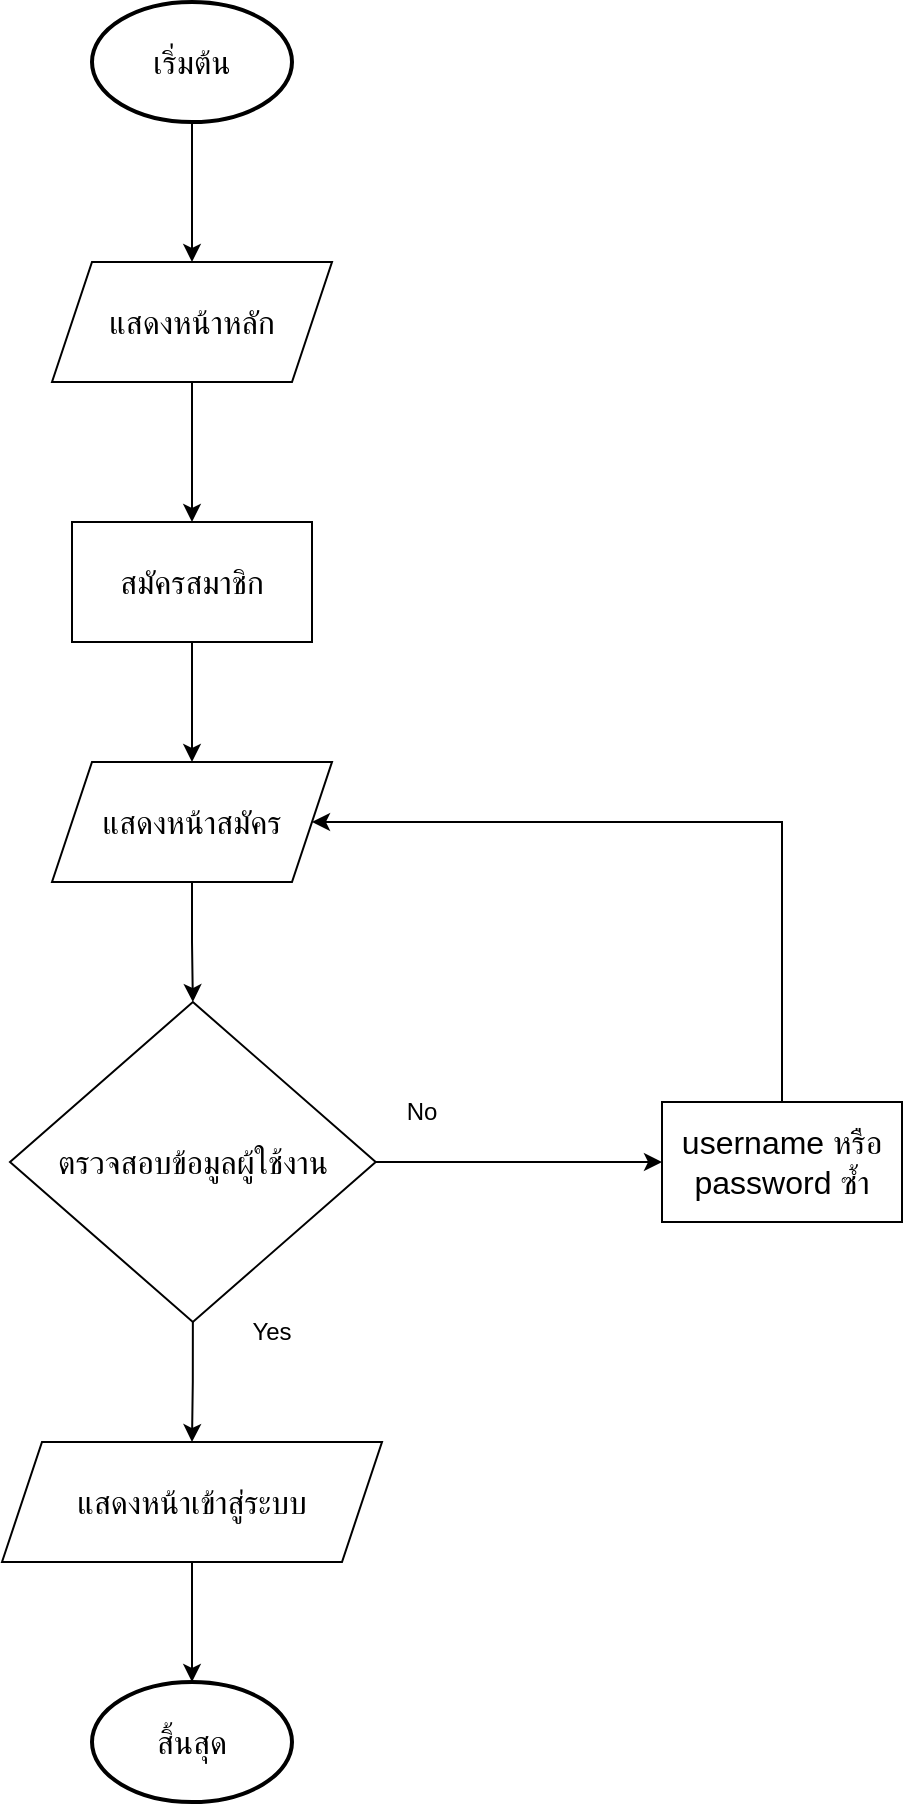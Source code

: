 <mxfile version="24.8.2" pages="7">
  <diagram name="Register" id="xf3yWFGnXnhXSD8Ht4JB">
    <mxGraphModel dx="1042" dy="565" grid="1" gridSize="10" guides="1" tooltips="1" connect="1" arrows="1" fold="1" page="1" pageScale="1" pageWidth="850" pageHeight="1100" math="0" shadow="0">
      <root>
        <mxCell id="0" />
        <mxCell id="1" parent="0" />
        <mxCell id="zRlt1M0rTp7SCm-eXGvN-3" style="edgeStyle=orthogonalEdgeStyle;rounded=0;orthogonalLoop=1;jettySize=auto;html=1;exitX=0.5;exitY=1;exitDx=0;exitDy=0;exitPerimeter=0;" parent="1" source="zRlt1M0rTp7SCm-eXGvN-1" target="zRlt1M0rTp7SCm-eXGvN-2" edge="1">
          <mxGeometry relative="1" as="geometry" />
        </mxCell>
        <mxCell id="zRlt1M0rTp7SCm-eXGvN-1" value="&lt;font style=&quot;font-size: 16px;&quot;&gt;เริ่มต้น&lt;/font&gt;" style="strokeWidth=2;html=1;shape=mxgraph.flowchart.start_1;whiteSpace=wrap;" parent="1" vertex="1">
          <mxGeometry x="375" y="30" width="100" height="60" as="geometry" />
        </mxCell>
        <mxCell id="zRlt1M0rTp7SCm-eXGvN-7" style="edgeStyle=orthogonalEdgeStyle;rounded=0;orthogonalLoop=1;jettySize=auto;html=1;exitX=0.5;exitY=1;exitDx=0;exitDy=0;entryX=0.5;entryY=0;entryDx=0;entryDy=0;" parent="1" source="zRlt1M0rTp7SCm-eXGvN-2" target="zRlt1M0rTp7SCm-eXGvN-6" edge="1">
          <mxGeometry relative="1" as="geometry" />
        </mxCell>
        <mxCell id="zRlt1M0rTp7SCm-eXGvN-2" value="&lt;font style=&quot;font-size: 16px;&quot;&gt;แสดงหน้าหลัก&lt;/font&gt;" style="shape=parallelogram;perimeter=parallelogramPerimeter;whiteSpace=wrap;html=1;fixedSize=1;" parent="1" vertex="1">
          <mxGeometry x="355" y="160" width="140" height="60" as="geometry" />
        </mxCell>
        <mxCell id="zRlt1M0rTp7SCm-eXGvN-11" style="edgeStyle=orthogonalEdgeStyle;rounded=0;orthogonalLoop=1;jettySize=auto;html=1;exitX=0.5;exitY=1;exitDx=0;exitDy=0;entryX=0.5;entryY=0;entryDx=0;entryDy=0;" parent="1" source="zRlt1M0rTp7SCm-eXGvN-6" target="zRlt1M0rTp7SCm-eXGvN-10" edge="1">
          <mxGeometry relative="1" as="geometry" />
        </mxCell>
        <mxCell id="zRlt1M0rTp7SCm-eXGvN-6" value="&lt;font style=&quot;font-size: 16px;&quot;&gt;สมัครสมาชิก&lt;/font&gt;" style="rounded=0;whiteSpace=wrap;html=1;" parent="1" vertex="1">
          <mxGeometry x="365" y="290" width="120" height="60" as="geometry" />
        </mxCell>
        <mxCell id="zRlt1M0rTp7SCm-eXGvN-15" style="edgeStyle=orthogonalEdgeStyle;rounded=0;orthogonalLoop=1;jettySize=auto;html=1;exitX=1;exitY=0.5;exitDx=0;exitDy=0;entryX=0;entryY=0.5;entryDx=0;entryDy=0;" parent="1" source="zRlt1M0rTp7SCm-eXGvN-8" target="zRlt1M0rTp7SCm-eXGvN-14" edge="1">
          <mxGeometry relative="1" as="geometry" />
        </mxCell>
        <mxCell id="zRlt1M0rTp7SCm-eXGvN-19" style="edgeStyle=orthogonalEdgeStyle;rounded=0;orthogonalLoop=1;jettySize=auto;html=1;exitX=0.5;exitY=1;exitDx=0;exitDy=0;entryX=0.5;entryY=0;entryDx=0;entryDy=0;" parent="1" source="zRlt1M0rTp7SCm-eXGvN-8" target="zRlt1M0rTp7SCm-eXGvN-18" edge="1">
          <mxGeometry relative="1" as="geometry" />
        </mxCell>
        <mxCell id="zRlt1M0rTp7SCm-eXGvN-8" value="&lt;font style=&quot;font-size: 16px;&quot;&gt;ตรวจสอบข้อมูลผู้ใช้งาน&lt;/font&gt;" style="rhombus;whiteSpace=wrap;html=1;" parent="1" vertex="1">
          <mxGeometry x="334" y="530" width="182.86" height="160" as="geometry" />
        </mxCell>
        <mxCell id="zRlt1M0rTp7SCm-eXGvN-12" style="edgeStyle=orthogonalEdgeStyle;rounded=0;orthogonalLoop=1;jettySize=auto;html=1;exitX=0.5;exitY=1;exitDx=0;exitDy=0;entryX=0.5;entryY=0;entryDx=0;entryDy=0;" parent="1" source="zRlt1M0rTp7SCm-eXGvN-10" target="zRlt1M0rTp7SCm-eXGvN-8" edge="1">
          <mxGeometry relative="1" as="geometry" />
        </mxCell>
        <mxCell id="zRlt1M0rTp7SCm-eXGvN-10" value="&lt;font style=&quot;font-size: 16px;&quot;&gt;แสดงหน้าสมัคร&lt;/font&gt;" style="shape=parallelogram;perimeter=parallelogramPerimeter;whiteSpace=wrap;html=1;fixedSize=1;" parent="1" vertex="1">
          <mxGeometry x="355" y="410" width="140" height="60" as="geometry" />
        </mxCell>
        <mxCell id="zRlt1M0rTp7SCm-eXGvN-16" style="edgeStyle=orthogonalEdgeStyle;rounded=0;orthogonalLoop=1;jettySize=auto;html=1;exitX=0.5;exitY=0;exitDx=0;exitDy=0;entryX=1;entryY=0.5;entryDx=0;entryDy=0;" parent="1" source="zRlt1M0rTp7SCm-eXGvN-14" target="zRlt1M0rTp7SCm-eXGvN-10" edge="1">
          <mxGeometry relative="1" as="geometry">
            <Array as="points">
              <mxPoint x="720" y="440" />
            </Array>
          </mxGeometry>
        </mxCell>
        <mxCell id="zRlt1M0rTp7SCm-eXGvN-14" value="&lt;font style=&quot;font-size: 16px;&quot;&gt;username หรือ password ซ้ำ&lt;/font&gt;" style="rounded=0;whiteSpace=wrap;html=1;" parent="1" vertex="1">
          <mxGeometry x="660" y="580" width="120" height="60" as="geometry" />
        </mxCell>
        <mxCell id="zRlt1M0rTp7SCm-eXGvN-23" style="edgeStyle=orthogonalEdgeStyle;rounded=0;orthogonalLoop=1;jettySize=auto;html=1;exitX=0.5;exitY=1;exitDx=0;exitDy=0;" parent="1" source="zRlt1M0rTp7SCm-eXGvN-18" target="zRlt1M0rTp7SCm-eXGvN-22" edge="1">
          <mxGeometry relative="1" as="geometry" />
        </mxCell>
        <mxCell id="zRlt1M0rTp7SCm-eXGvN-18" value="&lt;font style=&quot;font-size: 16px;&quot;&gt;แสดงหน้าเข้าสู่ระบบ&lt;/font&gt;" style="shape=parallelogram;perimeter=parallelogramPerimeter;whiteSpace=wrap;html=1;fixedSize=1;" parent="1" vertex="1">
          <mxGeometry x="330" y="750" width="190" height="60" as="geometry" />
        </mxCell>
        <mxCell id="zRlt1M0rTp7SCm-eXGvN-20" value="Yes" style="text;html=1;align=center;verticalAlign=middle;whiteSpace=wrap;rounded=0;" parent="1" vertex="1">
          <mxGeometry x="435" y="680" width="60" height="30" as="geometry" />
        </mxCell>
        <mxCell id="zRlt1M0rTp7SCm-eXGvN-21" value="No" style="text;html=1;align=center;verticalAlign=middle;whiteSpace=wrap;rounded=0;" parent="1" vertex="1">
          <mxGeometry x="510" y="570" width="60" height="30" as="geometry" />
        </mxCell>
        <mxCell id="zRlt1M0rTp7SCm-eXGvN-22" value="&lt;span style=&quot;font-size: 16px;&quot;&gt;สิ้นสุด&lt;/span&gt;" style="strokeWidth=2;html=1;shape=mxgraph.flowchart.start_1;whiteSpace=wrap;" parent="1" vertex="1">
          <mxGeometry x="375" y="870" width="100" height="60" as="geometry" />
        </mxCell>
      </root>
    </mxGraphModel>
  </diagram>
  <diagram id="J9vHpNEF5_CLtQienoFS" name="Login">
    <mxGraphModel dx="1042" dy="565" grid="1" gridSize="10" guides="1" tooltips="1" connect="1" arrows="1" fold="1" page="1" pageScale="1" pageWidth="850" pageHeight="1100" math="0" shadow="0">
      <root>
        <mxCell id="0" />
        <mxCell id="1" parent="0" />
        <mxCell id="NspQhRf5tQUUpZe4RhZA-1" style="edgeStyle=orthogonalEdgeStyle;rounded=0;orthogonalLoop=1;jettySize=auto;html=1;exitX=0.5;exitY=1;exitDx=0;exitDy=0;exitPerimeter=0;" parent="1" source="NspQhRf5tQUUpZe4RhZA-2" target="NspQhRf5tQUUpZe4RhZA-4" edge="1">
          <mxGeometry relative="1" as="geometry" />
        </mxCell>
        <mxCell id="NspQhRf5tQUUpZe4RhZA-2" value="&lt;font style=&quot;font-size: 16px;&quot;&gt;เริ่มต้น&lt;/font&gt;" style="strokeWidth=2;html=1;shape=mxgraph.flowchart.start_1;whiteSpace=wrap;" parent="1" vertex="1">
          <mxGeometry x="375" y="30" width="100" height="60" as="geometry" />
        </mxCell>
        <mxCell id="NspQhRf5tQUUpZe4RhZA-3" style="edgeStyle=orthogonalEdgeStyle;rounded=0;orthogonalLoop=1;jettySize=auto;html=1;exitX=0.5;exitY=1;exitDx=0;exitDy=0;entryX=0.5;entryY=0;entryDx=0;entryDy=0;" parent="1" source="NspQhRf5tQUUpZe4RhZA-4" target="NspQhRf5tQUUpZe4RhZA-6" edge="1">
          <mxGeometry relative="1" as="geometry" />
        </mxCell>
        <mxCell id="NspQhRf5tQUUpZe4RhZA-4" value="&lt;font style=&quot;font-size: 16px;&quot;&gt;แสดงหน้าหลัก&lt;/font&gt;" style="shape=parallelogram;perimeter=parallelogramPerimeter;whiteSpace=wrap;html=1;fixedSize=1;" parent="1" vertex="1">
          <mxGeometry x="355" y="160" width="140" height="60" as="geometry" />
        </mxCell>
        <mxCell id="NspQhRf5tQUUpZe4RhZA-5" style="edgeStyle=orthogonalEdgeStyle;rounded=0;orthogonalLoop=1;jettySize=auto;html=1;exitX=0.5;exitY=1;exitDx=0;exitDy=0;entryX=0.5;entryY=0;entryDx=0;entryDy=0;" parent="1" source="NspQhRf5tQUUpZe4RhZA-6" target="NspQhRf5tQUUpZe4RhZA-11" edge="1">
          <mxGeometry relative="1" as="geometry" />
        </mxCell>
        <mxCell id="NspQhRf5tQUUpZe4RhZA-6" value="&lt;span style=&quot;font-size: 16px;&quot;&gt;เข้าสู่ระบบ&lt;/span&gt;" style="rounded=0;whiteSpace=wrap;html=1;" parent="1" vertex="1">
          <mxGeometry x="365" y="290" width="120" height="60" as="geometry" />
        </mxCell>
        <mxCell id="NspQhRf5tQUUpZe4RhZA-7" style="edgeStyle=orthogonalEdgeStyle;rounded=0;orthogonalLoop=1;jettySize=auto;html=1;exitX=1;exitY=0.5;exitDx=0;exitDy=0;entryX=0;entryY=0.5;entryDx=0;entryDy=0;" parent="1" source="NspQhRf5tQUUpZe4RhZA-9" target="NspQhRf5tQUUpZe4RhZA-13" edge="1">
          <mxGeometry relative="1" as="geometry" />
        </mxCell>
        <mxCell id="NspQhRf5tQUUpZe4RhZA-8" style="edgeStyle=orthogonalEdgeStyle;rounded=0;orthogonalLoop=1;jettySize=auto;html=1;exitX=0.5;exitY=1;exitDx=0;exitDy=0;entryX=0.5;entryY=0;entryDx=0;entryDy=0;" parent="1" source="NspQhRf5tQUUpZe4RhZA-9" target="NspQhRf5tQUUpZe4RhZA-15" edge="1">
          <mxGeometry relative="1" as="geometry" />
        </mxCell>
        <mxCell id="NspQhRf5tQUUpZe4RhZA-9" value="&lt;font style=&quot;font-size: 16px;&quot;&gt;ตรวจสอบข้อมูลผู้ใช้งาน&lt;/font&gt;" style="rhombus;whiteSpace=wrap;html=1;" parent="1" vertex="1">
          <mxGeometry x="334" y="530" width="182.86" height="160" as="geometry" />
        </mxCell>
        <mxCell id="NspQhRf5tQUUpZe4RhZA-10" style="edgeStyle=orthogonalEdgeStyle;rounded=0;orthogonalLoop=1;jettySize=auto;html=1;exitX=0.5;exitY=1;exitDx=0;exitDy=0;entryX=0.5;entryY=0;entryDx=0;entryDy=0;" parent="1" source="NspQhRf5tQUUpZe4RhZA-11" target="NspQhRf5tQUUpZe4RhZA-9" edge="1">
          <mxGeometry relative="1" as="geometry" />
        </mxCell>
        <mxCell id="NspQhRf5tQUUpZe4RhZA-11" value="&lt;font style=&quot;font-size: 16px;&quot;&gt;แสดงหน้าเข้าสู่ระบบ&lt;/font&gt;" style="shape=parallelogram;perimeter=parallelogramPerimeter;whiteSpace=wrap;html=1;fixedSize=1;" parent="1" vertex="1">
          <mxGeometry x="340" y="410" width="170" height="60" as="geometry" />
        </mxCell>
        <mxCell id="NspQhRf5tQUUpZe4RhZA-12" style="edgeStyle=orthogonalEdgeStyle;rounded=0;orthogonalLoop=1;jettySize=auto;html=1;exitX=0.5;exitY=0;exitDx=0;exitDy=0;entryX=1;entryY=0.5;entryDx=0;entryDy=0;" parent="1" source="NspQhRf5tQUUpZe4RhZA-13" target="NspQhRf5tQUUpZe4RhZA-11" edge="1">
          <mxGeometry relative="1" as="geometry">
            <Array as="points">
              <mxPoint x="720" y="440" />
            </Array>
          </mxGeometry>
        </mxCell>
        <mxCell id="NspQhRf5tQUUpZe4RhZA-13" value="&lt;font style=&quot;font-size: 16px;&quot;&gt;username หรือ password ผิด&lt;/font&gt;" style="rounded=0;whiteSpace=wrap;html=1;" parent="1" vertex="1">
          <mxGeometry x="660" y="580" width="120" height="60" as="geometry" />
        </mxCell>
        <mxCell id="NspQhRf5tQUUpZe4RhZA-14" style="edgeStyle=orthogonalEdgeStyle;rounded=0;orthogonalLoop=1;jettySize=auto;html=1;exitX=0.5;exitY=1;exitDx=0;exitDy=0;" parent="1" source="NspQhRf5tQUUpZe4RhZA-15" target="NspQhRf5tQUUpZe4RhZA-18" edge="1">
          <mxGeometry relative="1" as="geometry" />
        </mxCell>
        <mxCell id="NspQhRf5tQUUpZe4RhZA-15" value="&lt;font style=&quot;font-size: 16px;&quot;&gt;แสดงหน้าหลัก&lt;/font&gt;" style="shape=parallelogram;perimeter=parallelogramPerimeter;whiteSpace=wrap;html=1;fixedSize=1;" parent="1" vertex="1">
          <mxGeometry x="330" y="750" width="190" height="60" as="geometry" />
        </mxCell>
        <mxCell id="NspQhRf5tQUUpZe4RhZA-16" value="Yes" style="text;html=1;align=center;verticalAlign=middle;whiteSpace=wrap;rounded=0;" parent="1" vertex="1">
          <mxGeometry x="435" y="680" width="60" height="30" as="geometry" />
        </mxCell>
        <mxCell id="NspQhRf5tQUUpZe4RhZA-17" value="No" style="text;html=1;align=center;verticalAlign=middle;whiteSpace=wrap;rounded=0;" parent="1" vertex="1">
          <mxGeometry x="510" y="570" width="60" height="30" as="geometry" />
        </mxCell>
        <mxCell id="NspQhRf5tQUUpZe4RhZA-18" value="&lt;span style=&quot;font-size: 16px;&quot;&gt;สิ้นสุด&lt;/span&gt;" style="strokeWidth=2;html=1;shape=mxgraph.flowchart.start_1;whiteSpace=wrap;" parent="1" vertex="1">
          <mxGeometry x="375" y="870" width="100" height="60" as="geometry" />
        </mxCell>
      </root>
    </mxGraphModel>
  </diagram>
  <diagram id="b68PQ7ydrOc3FIGbuY2p" name="Logout">
    <mxGraphModel dx="1489" dy="807" grid="1" gridSize="10" guides="1" tooltips="1" connect="1" arrows="1" fold="1" page="1" pageScale="1" pageWidth="850" pageHeight="1100" math="0" shadow="0">
      <root>
        <mxCell id="0" />
        <mxCell id="1" parent="0" />
        <mxCell id="wywnP6mmp72ORpKhYNkV-1" style="edgeStyle=orthogonalEdgeStyle;rounded=0;orthogonalLoop=1;jettySize=auto;html=1;exitX=0.5;exitY=1;exitDx=0;exitDy=0;exitPerimeter=0;" edge="1" parent="1" source="wywnP6mmp72ORpKhYNkV-2" target="wywnP6mmp72ORpKhYNkV-4">
          <mxGeometry relative="1" as="geometry" />
        </mxCell>
        <mxCell id="wywnP6mmp72ORpKhYNkV-2" value="&lt;font style=&quot;font-size: 16px;&quot;&gt;เริ่มต้น&lt;/font&gt;" style="strokeWidth=2;html=1;shape=mxgraph.flowchart.start_1;whiteSpace=wrap;" vertex="1" parent="1">
          <mxGeometry x="375" y="30" width="100" height="60" as="geometry" />
        </mxCell>
        <mxCell id="wywnP6mmp72ORpKhYNkV-3" style="edgeStyle=orthogonalEdgeStyle;rounded=0;orthogonalLoop=1;jettySize=auto;html=1;exitX=0.5;exitY=1;exitDx=0;exitDy=0;entryX=0.5;entryY=0;entryDx=0;entryDy=0;" edge="1" parent="1" source="wywnP6mmp72ORpKhYNkV-4" target="wywnP6mmp72ORpKhYNkV-6">
          <mxGeometry relative="1" as="geometry" />
        </mxCell>
        <mxCell id="wywnP6mmp72ORpKhYNkV-4" value="&lt;font style=&quot;font-size: 16px;&quot;&gt;แสดงหน้าหลัก&lt;/font&gt;" style="shape=parallelogram;perimeter=parallelogramPerimeter;whiteSpace=wrap;html=1;fixedSize=1;" vertex="1" parent="1">
          <mxGeometry x="355" y="160" width="140" height="60" as="geometry" />
        </mxCell>
        <mxCell id="wywnP6mmp72ORpKhYNkV-5" style="edgeStyle=orthogonalEdgeStyle;rounded=0;orthogonalLoop=1;jettySize=auto;html=1;exitX=0.5;exitY=1;exitDx=0;exitDy=0;entryX=0.5;entryY=0;entryDx=0;entryDy=0;" edge="1" parent="1" source="wywnP6mmp72ORpKhYNkV-6" target="wywnP6mmp72ORpKhYNkV-11">
          <mxGeometry relative="1" as="geometry" />
        </mxCell>
        <mxCell id="wywnP6mmp72ORpKhYNkV-6" value="&lt;span style=&quot;font-size: 16px;&quot;&gt;เข้าสู่ระบบ&lt;/span&gt;" style="rounded=0;whiteSpace=wrap;html=1;" vertex="1" parent="1">
          <mxGeometry x="365" y="290" width="120" height="60" as="geometry" />
        </mxCell>
        <mxCell id="wywnP6mmp72ORpKhYNkV-7" style="edgeStyle=orthogonalEdgeStyle;rounded=0;orthogonalLoop=1;jettySize=auto;html=1;exitX=1;exitY=0.5;exitDx=0;exitDy=0;entryX=0;entryY=0.5;entryDx=0;entryDy=0;" edge="1" parent="1" source="wywnP6mmp72ORpKhYNkV-9" target="wywnP6mmp72ORpKhYNkV-13">
          <mxGeometry relative="1" as="geometry" />
        </mxCell>
        <mxCell id="wywnP6mmp72ORpKhYNkV-8" style="edgeStyle=orthogonalEdgeStyle;rounded=0;orthogonalLoop=1;jettySize=auto;html=1;exitX=0.5;exitY=1;exitDx=0;exitDy=0;entryX=0.5;entryY=0;entryDx=0;entryDy=0;" edge="1" parent="1" source="wywnP6mmp72ORpKhYNkV-9" target="wywnP6mmp72ORpKhYNkV-15">
          <mxGeometry relative="1" as="geometry" />
        </mxCell>
        <mxCell id="wywnP6mmp72ORpKhYNkV-9" value="&lt;font style=&quot;font-size: 16px;&quot;&gt;ตรวจสอบข้อมูลผู้ใช้งาน&lt;/font&gt;" style="rhombus;whiteSpace=wrap;html=1;" vertex="1" parent="1">
          <mxGeometry x="334" y="530" width="182.86" height="160" as="geometry" />
        </mxCell>
        <mxCell id="wywnP6mmp72ORpKhYNkV-10" style="edgeStyle=orthogonalEdgeStyle;rounded=0;orthogonalLoop=1;jettySize=auto;html=1;exitX=0.5;exitY=1;exitDx=0;exitDy=0;entryX=0.5;entryY=0;entryDx=0;entryDy=0;" edge="1" parent="1" source="wywnP6mmp72ORpKhYNkV-11" target="wywnP6mmp72ORpKhYNkV-9">
          <mxGeometry relative="1" as="geometry" />
        </mxCell>
        <mxCell id="wywnP6mmp72ORpKhYNkV-11" value="&lt;font style=&quot;font-size: 16px;&quot;&gt;แสดงหน้าเข้าสู่ระบบ&lt;/font&gt;" style="shape=parallelogram;perimeter=parallelogramPerimeter;whiteSpace=wrap;html=1;fixedSize=1;" vertex="1" parent="1">
          <mxGeometry x="340" y="410" width="170" height="60" as="geometry" />
        </mxCell>
        <mxCell id="wywnP6mmp72ORpKhYNkV-12" style="edgeStyle=orthogonalEdgeStyle;rounded=0;orthogonalLoop=1;jettySize=auto;html=1;exitX=0.5;exitY=0;exitDx=0;exitDy=0;entryX=1;entryY=0.5;entryDx=0;entryDy=0;" edge="1" parent="1" source="wywnP6mmp72ORpKhYNkV-13" target="wywnP6mmp72ORpKhYNkV-11">
          <mxGeometry relative="1" as="geometry">
            <Array as="points">
              <mxPoint x="720" y="440" />
            </Array>
          </mxGeometry>
        </mxCell>
        <mxCell id="wywnP6mmp72ORpKhYNkV-13" value="&lt;font style=&quot;font-size: 16px;&quot;&gt;username หรือ password ผิด&lt;/font&gt;" style="rounded=0;whiteSpace=wrap;html=1;" vertex="1" parent="1">
          <mxGeometry x="660" y="580" width="120" height="60" as="geometry" />
        </mxCell>
        <mxCell id="wywnP6mmp72ORpKhYNkV-21" style="edgeStyle=orthogonalEdgeStyle;rounded=0;orthogonalLoop=1;jettySize=auto;html=1;exitX=0.5;exitY=1;exitDx=0;exitDy=0;" edge="1" parent="1" source="wywnP6mmp72ORpKhYNkV-15" target="wywnP6mmp72ORpKhYNkV-19">
          <mxGeometry relative="1" as="geometry" />
        </mxCell>
        <mxCell id="wywnP6mmp72ORpKhYNkV-15" value="&lt;font style=&quot;font-size: 16px;&quot;&gt;แสดงหน้าหลัก&lt;/font&gt;" style="shape=parallelogram;perimeter=parallelogramPerimeter;whiteSpace=wrap;html=1;fixedSize=1;" vertex="1" parent="1">
          <mxGeometry x="330" y="750" width="190" height="60" as="geometry" />
        </mxCell>
        <mxCell id="wywnP6mmp72ORpKhYNkV-16" value="Yes" style="text;html=1;align=center;verticalAlign=middle;whiteSpace=wrap;rounded=0;" vertex="1" parent="1">
          <mxGeometry x="435" y="680" width="60" height="30" as="geometry" />
        </mxCell>
        <mxCell id="wywnP6mmp72ORpKhYNkV-17" value="No" style="text;html=1;align=center;verticalAlign=middle;whiteSpace=wrap;rounded=0;" vertex="1" parent="1">
          <mxGeometry x="510" y="570" width="60" height="30" as="geometry" />
        </mxCell>
        <mxCell id="wywnP6mmp72ORpKhYNkV-18" value="&lt;span style=&quot;font-size: 16px;&quot;&gt;สิ้นสุด&lt;/span&gt;" style="strokeWidth=2;html=1;shape=mxgraph.flowchart.start_1;whiteSpace=wrap;" vertex="1" parent="1">
          <mxGeometry x="375" y="1110" width="100" height="60" as="geometry" />
        </mxCell>
        <mxCell id="wywnP6mmp72ORpKhYNkV-22" style="edgeStyle=orthogonalEdgeStyle;rounded=0;orthogonalLoop=1;jettySize=auto;html=1;exitX=0.5;exitY=1;exitDx=0;exitDy=0;entryX=0.5;entryY=0;entryDx=0;entryDy=0;" edge="1" parent="1" source="wywnP6mmp72ORpKhYNkV-19" target="wywnP6mmp72ORpKhYNkV-20">
          <mxGeometry relative="1" as="geometry" />
        </mxCell>
        <mxCell id="wywnP6mmp72ORpKhYNkV-19" value="&lt;span style=&quot;font-size: 16px;&quot;&gt;ออกจากระบบ&lt;/span&gt;" style="rounded=0;whiteSpace=wrap;html=1;" vertex="1" parent="1">
          <mxGeometry x="365.43" y="870" width="120" height="60" as="geometry" />
        </mxCell>
        <mxCell id="wywnP6mmp72ORpKhYNkV-20" value="&lt;font style=&quot;font-size: 16px;&quot;&gt;แสดงหน้าหลัก&lt;/font&gt;" style="shape=parallelogram;perimeter=parallelogramPerimeter;whiteSpace=wrap;html=1;fixedSize=1;" vertex="1" parent="1">
          <mxGeometry x="330" y="990" width="190" height="60" as="geometry" />
        </mxCell>
        <mxCell id="wywnP6mmp72ORpKhYNkV-23" style="edgeStyle=orthogonalEdgeStyle;rounded=0;orthogonalLoop=1;jettySize=auto;html=1;exitX=0.5;exitY=1;exitDx=0;exitDy=0;entryX=0.5;entryY=0;entryDx=0;entryDy=0;entryPerimeter=0;" edge="1" parent="1" source="wywnP6mmp72ORpKhYNkV-20" target="wywnP6mmp72ORpKhYNkV-18">
          <mxGeometry relative="1" as="geometry" />
        </mxCell>
      </root>
    </mxGraphModel>
  </diagram>
  <diagram id="rP0hoyU66repfSgFxS-5" name="Search">
    <mxGraphModel dx="1489" dy="807" grid="1" gridSize="10" guides="1" tooltips="1" connect="1" arrows="1" fold="1" page="1" pageScale="1" pageWidth="850" pageHeight="1100" math="0" shadow="0">
      <root>
        <mxCell id="0" />
        <mxCell id="1" parent="0" />
        <mxCell id="Z7605XUxdPC-iUEsY9U4-1" style="edgeStyle=orthogonalEdgeStyle;rounded=0;orthogonalLoop=1;jettySize=auto;html=1;exitX=0.5;exitY=1;exitDx=0;exitDy=0;exitPerimeter=0;" edge="1" parent="1" source="Z7605XUxdPC-iUEsY9U4-2" target="Z7605XUxdPC-iUEsY9U4-4">
          <mxGeometry relative="1" as="geometry" />
        </mxCell>
        <mxCell id="Z7605XUxdPC-iUEsY9U4-2" value="&lt;font style=&quot;font-size: 16px;&quot;&gt;เริ่มต้น&lt;/font&gt;" style="strokeWidth=2;html=1;shape=mxgraph.flowchart.start_1;whiteSpace=wrap;" vertex="1" parent="1">
          <mxGeometry x="375" y="30" width="100" height="60" as="geometry" />
        </mxCell>
        <mxCell id="Z7605XUxdPC-iUEsY9U4-3" style="edgeStyle=orthogonalEdgeStyle;rounded=0;orthogonalLoop=1;jettySize=auto;html=1;exitX=0.5;exitY=1;exitDx=0;exitDy=0;entryX=0.5;entryY=0;entryDx=0;entryDy=0;" edge="1" parent="1" source="Z7605XUxdPC-iUEsY9U4-4" target="Z7605XUxdPC-iUEsY9U4-6">
          <mxGeometry relative="1" as="geometry" />
        </mxCell>
        <mxCell id="Z7605XUxdPC-iUEsY9U4-4" value="&lt;font style=&quot;font-size: 16px;&quot;&gt;แสดงหน้าหลัก&lt;/font&gt;" style="shape=parallelogram;perimeter=parallelogramPerimeter;whiteSpace=wrap;html=1;fixedSize=1;" vertex="1" parent="1">
          <mxGeometry x="355" y="160" width="140" height="60" as="geometry" />
        </mxCell>
        <mxCell id="Z7605XUxdPC-iUEsY9U4-5" style="edgeStyle=orthogonalEdgeStyle;rounded=0;orthogonalLoop=1;jettySize=auto;html=1;exitX=0.5;exitY=1;exitDx=0;exitDy=0;entryX=0.5;entryY=0;entryDx=0;entryDy=0;" edge="1" parent="1" source="Z7605XUxdPC-iUEsY9U4-6" target="Z7605XUxdPC-iUEsY9U4-11">
          <mxGeometry relative="1" as="geometry" />
        </mxCell>
        <mxCell id="Z7605XUxdPC-iUEsY9U4-6" value="&lt;span style=&quot;font-size: 16px;&quot;&gt;เข้าสู่ระบบ&lt;/span&gt;" style="rounded=0;whiteSpace=wrap;html=1;" vertex="1" parent="1">
          <mxGeometry x="365" y="290" width="120" height="60" as="geometry" />
        </mxCell>
        <mxCell id="Z7605XUxdPC-iUEsY9U4-7" style="edgeStyle=orthogonalEdgeStyle;rounded=0;orthogonalLoop=1;jettySize=auto;html=1;exitX=1;exitY=0.5;exitDx=0;exitDy=0;entryX=0;entryY=0.5;entryDx=0;entryDy=0;" edge="1" parent="1" source="Z7605XUxdPC-iUEsY9U4-9" target="Z7605XUxdPC-iUEsY9U4-13">
          <mxGeometry relative="1" as="geometry" />
        </mxCell>
        <mxCell id="Z7605XUxdPC-iUEsY9U4-8" style="edgeStyle=orthogonalEdgeStyle;rounded=0;orthogonalLoop=1;jettySize=auto;html=1;exitX=0.5;exitY=1;exitDx=0;exitDy=0;entryX=0.5;entryY=0;entryDx=0;entryDy=0;" edge="1" parent="1" source="Z7605XUxdPC-iUEsY9U4-9" target="Z7605XUxdPC-iUEsY9U4-15">
          <mxGeometry relative="1" as="geometry" />
        </mxCell>
        <mxCell id="Z7605XUxdPC-iUEsY9U4-9" value="&lt;font style=&quot;font-size: 16px;&quot;&gt;ตรวจสอบข้อมูลผู้ใช้งาน&lt;/font&gt;" style="rhombus;whiteSpace=wrap;html=1;" vertex="1" parent="1">
          <mxGeometry x="334" y="530" width="182.86" height="160" as="geometry" />
        </mxCell>
        <mxCell id="Z7605XUxdPC-iUEsY9U4-10" style="edgeStyle=orthogonalEdgeStyle;rounded=0;orthogonalLoop=1;jettySize=auto;html=1;exitX=0.5;exitY=1;exitDx=0;exitDy=0;entryX=0.5;entryY=0;entryDx=0;entryDy=0;" edge="1" parent="1" source="Z7605XUxdPC-iUEsY9U4-11" target="Z7605XUxdPC-iUEsY9U4-9">
          <mxGeometry relative="1" as="geometry" />
        </mxCell>
        <mxCell id="Z7605XUxdPC-iUEsY9U4-11" value="&lt;font style=&quot;font-size: 16px;&quot;&gt;แสดงหน้าเข้าสู่ระบบ&lt;/font&gt;" style="shape=parallelogram;perimeter=parallelogramPerimeter;whiteSpace=wrap;html=1;fixedSize=1;" vertex="1" parent="1">
          <mxGeometry x="340" y="410" width="170" height="60" as="geometry" />
        </mxCell>
        <mxCell id="Z7605XUxdPC-iUEsY9U4-12" style="edgeStyle=orthogonalEdgeStyle;rounded=0;orthogonalLoop=1;jettySize=auto;html=1;exitX=0.5;exitY=0;exitDx=0;exitDy=0;entryX=1;entryY=0.5;entryDx=0;entryDy=0;" edge="1" parent="1" source="Z7605XUxdPC-iUEsY9U4-13" target="Z7605XUxdPC-iUEsY9U4-11">
          <mxGeometry relative="1" as="geometry">
            <Array as="points">
              <mxPoint x="720" y="440" />
            </Array>
          </mxGeometry>
        </mxCell>
        <mxCell id="Z7605XUxdPC-iUEsY9U4-13" value="&lt;font style=&quot;font-size: 16px;&quot;&gt;username หรือ password ผิด&lt;/font&gt;" style="rounded=0;whiteSpace=wrap;html=1;" vertex="1" parent="1">
          <mxGeometry x="660" y="580" width="120" height="60" as="geometry" />
        </mxCell>
        <mxCell id="Z7605XUxdPC-iUEsY9U4-20" style="edgeStyle=orthogonalEdgeStyle;rounded=0;orthogonalLoop=1;jettySize=auto;html=1;exitX=0.5;exitY=1;exitDx=0;exitDy=0;entryX=0.5;entryY=0;entryDx=0;entryDy=0;" edge="1" parent="1" source="Z7605XUxdPC-iUEsY9U4-15" target="Z7605XUxdPC-iUEsY9U4-19">
          <mxGeometry relative="1" as="geometry" />
        </mxCell>
        <mxCell id="Z7605XUxdPC-iUEsY9U4-15" value="&lt;font style=&quot;font-size: 16px;&quot;&gt;แสดงหน้าหลัก&lt;/font&gt;" style="shape=parallelogram;perimeter=parallelogramPerimeter;whiteSpace=wrap;html=1;fixedSize=1;" vertex="1" parent="1">
          <mxGeometry x="330" y="750" width="190" height="60" as="geometry" />
        </mxCell>
        <mxCell id="Z7605XUxdPC-iUEsY9U4-16" value="Yes" style="text;html=1;align=center;verticalAlign=middle;whiteSpace=wrap;rounded=0;" vertex="1" parent="1">
          <mxGeometry x="435" y="680" width="60" height="30" as="geometry" />
        </mxCell>
        <mxCell id="Z7605XUxdPC-iUEsY9U4-17" value="No" style="text;html=1;align=center;verticalAlign=middle;whiteSpace=wrap;rounded=0;" vertex="1" parent="1">
          <mxGeometry x="510" y="570" width="60" height="30" as="geometry" />
        </mxCell>
        <mxCell id="Z7605XUxdPC-iUEsY9U4-18" value="&lt;span style=&quot;font-size: 16px;&quot;&gt;สิ้นสุด&lt;/span&gt;" style="strokeWidth=2;html=1;shape=mxgraph.flowchart.start_1;whiteSpace=wrap;" vertex="1" parent="1">
          <mxGeometry x="375" y="1770" width="100" height="60" as="geometry" />
        </mxCell>
        <mxCell id="Z7605XUxdPC-iUEsY9U4-22" style="edgeStyle=orthogonalEdgeStyle;rounded=0;orthogonalLoop=1;jettySize=auto;html=1;exitX=0.5;exitY=1;exitDx=0;exitDy=0;entryX=0.5;entryY=0;entryDx=0;entryDy=0;" edge="1" parent="1" source="Z7605XUxdPC-iUEsY9U4-19" target="Z7605XUxdPC-iUEsY9U4-21">
          <mxGeometry relative="1" as="geometry" />
        </mxCell>
        <mxCell id="Z7605XUxdPC-iUEsY9U4-19" value="&lt;font style=&quot;font-size: 16px;&quot;&gt;รับคำค้นหาที่กรอกมา&lt;/font&gt;" style="rounded=0;whiteSpace=wrap;html=1;" vertex="1" parent="1">
          <mxGeometry x="340" y="890" width="170" height="60" as="geometry" />
        </mxCell>
        <mxCell id="Z7605XUxdPC-iUEsY9U4-25" style="edgeStyle=orthogonalEdgeStyle;rounded=0;orthogonalLoop=1;jettySize=auto;html=1;exitX=1;exitY=0.5;exitDx=0;exitDy=0;entryX=0;entryY=0.5;entryDx=0;entryDy=0;" edge="1" parent="1" source="Z7605XUxdPC-iUEsY9U4-21" target="Z7605XUxdPC-iUEsY9U4-24">
          <mxGeometry relative="1" as="geometry" />
        </mxCell>
        <mxCell id="Z7605XUxdPC-iUEsY9U4-33" style="edgeStyle=orthogonalEdgeStyle;rounded=0;orthogonalLoop=1;jettySize=auto;html=1;exitX=0.5;exitY=1;exitDx=0;exitDy=0;" edge="1" parent="1" source="Z7605XUxdPC-iUEsY9U4-21" target="Z7605XUxdPC-iUEsY9U4-32">
          <mxGeometry relative="1" as="geometry" />
        </mxCell>
        <mxCell id="Z7605XUxdPC-iUEsY9U4-21" value="&lt;font style=&quot;font-size: 16px;&quot;&gt;ตรวจสอบคำค้นหาว่าถูกต้องหรือไม่&lt;/font&gt;" style="rhombus;whiteSpace=wrap;html=1;" vertex="1" parent="1">
          <mxGeometry x="290.86" y="1060" width="269.14" height="220" as="geometry" />
        </mxCell>
        <mxCell id="Z7605XUxdPC-iUEsY9U4-27" style="edgeStyle=orthogonalEdgeStyle;rounded=0;orthogonalLoop=1;jettySize=auto;html=1;exitX=0.5;exitY=0;exitDx=0;exitDy=0;entryX=0.5;entryY=1;entryDx=0;entryDy=0;" edge="1" parent="1" source="Z7605XUxdPC-iUEsY9U4-24" target="Z7605XUxdPC-iUEsY9U4-26">
          <mxGeometry relative="1" as="geometry" />
        </mxCell>
        <mxCell id="Z7605XUxdPC-iUEsY9U4-24" value="&lt;font style=&quot;font-size: 16px;&quot;&gt;ไม่มีข้อมูลที่เกี่ยวข้อง&lt;/font&gt;" style="rounded=0;whiteSpace=wrap;html=1;" vertex="1" parent="1">
          <mxGeometry x="640" y="1130" width="200" height="80" as="geometry" />
        </mxCell>
        <mxCell id="Z7605XUxdPC-iUEsY9U4-28" style="edgeStyle=orthogonalEdgeStyle;rounded=0;orthogonalLoop=1;jettySize=auto;html=1;exitX=0.5;exitY=0;exitDx=0;exitDy=0;entryX=1;entryY=0.5;entryDx=0;entryDy=0;" edge="1" parent="1" source="Z7605XUxdPC-iUEsY9U4-26" target="Z7605XUxdPC-iUEsY9U4-15">
          <mxGeometry relative="1" as="geometry">
            <Array as="points">
              <mxPoint x="740" y="780" />
            </Array>
          </mxGeometry>
        </mxCell>
        <mxCell id="Z7605XUxdPC-iUEsY9U4-26" value="&lt;font style=&quot;font-size: 16px;&quot;&gt;ไม่มีประกาศที่เกี่ยวข้อง&lt;/font&gt;" style="shape=parallelogram;perimeter=parallelogramPerimeter;whiteSpace=wrap;html=1;fixedSize=1;" vertex="1" parent="1">
          <mxGeometry x="645" y="950" width="190" height="60" as="geometry" />
        </mxCell>
        <mxCell id="Z7605XUxdPC-iUEsY9U4-29" value="Yes" style="text;html=1;align=center;verticalAlign=middle;whiteSpace=wrap;rounded=0;" vertex="1" parent="1">
          <mxGeometry x="475" y="1230" width="60" height="30" as="geometry" />
        </mxCell>
        <mxCell id="Z7605XUxdPC-iUEsY9U4-30" value="No" style="text;html=1;align=center;verticalAlign=middle;whiteSpace=wrap;rounded=0;" vertex="1" parent="1">
          <mxGeometry x="550" y="1120" width="60" height="30" as="geometry" />
        </mxCell>
        <mxCell id="Z7605XUxdPC-iUEsY9U4-31" value="&lt;font style=&quot;font-size: 16px;&quot;&gt;แสดงประกาศที่เกี่ยวข้อง&lt;/font&gt;" style="shape=parallelogram;perimeter=parallelogramPerimeter;whiteSpace=wrap;html=1;fixedSize=1;" vertex="1" parent="1">
          <mxGeometry x="330" y="1610" width="190" height="60" as="geometry" />
        </mxCell>
        <mxCell id="Z7605XUxdPC-iUEsY9U4-34" style="edgeStyle=orthogonalEdgeStyle;rounded=0;orthogonalLoop=1;jettySize=auto;html=1;exitX=0.5;exitY=1;exitDx=0;exitDy=0;exitPerimeter=0;entryX=0.5;entryY=0;entryDx=0;entryDy=0;" edge="1" parent="1" source="Z7605XUxdPC-iUEsY9U4-32" target="Z7605XUxdPC-iUEsY9U4-31">
          <mxGeometry relative="1" as="geometry" />
        </mxCell>
        <mxCell id="Z7605XUxdPC-iUEsY9U4-32" value="&lt;font style=&quot;font-size: 16px;&quot;&gt;ดึงประกาศที่เกี่ยวข้อง&lt;/font&gt;" style="strokeWidth=2;html=1;shape=mxgraph.flowchart.database;whiteSpace=wrap;" vertex="1" parent="1">
          <mxGeometry x="325" y="1380" width="200" height="140" as="geometry" />
        </mxCell>
        <mxCell id="Z7605XUxdPC-iUEsY9U4-35" style="edgeStyle=orthogonalEdgeStyle;rounded=0;orthogonalLoop=1;jettySize=auto;html=1;exitX=0.5;exitY=1;exitDx=0;exitDy=0;entryX=0.5;entryY=0;entryDx=0;entryDy=0;entryPerimeter=0;" edge="1" parent="1" source="Z7605XUxdPC-iUEsY9U4-31" target="Z7605XUxdPC-iUEsY9U4-18">
          <mxGeometry relative="1" as="geometry" />
        </mxCell>
      </root>
    </mxGraphModel>
  </diagram>
  <diagram id="SeFtv9l9TdS3EBg_KhIY" name="Create-Post">
    <mxGraphModel dx="2453" dy="869" grid="1" gridSize="10" guides="1" tooltips="1" connect="1" arrows="1" fold="1" page="1" pageScale="1" pageWidth="850" pageHeight="1100" math="0" shadow="0">
      <root>
        <mxCell id="0" />
        <mxCell id="1" parent="0" />
        <mxCell id="t8Fki46zX39MspIsD2ZQ-1" style="edgeStyle=orthogonalEdgeStyle;rounded=0;orthogonalLoop=1;jettySize=auto;html=1;exitX=0.5;exitY=1;exitDx=0;exitDy=0;exitPerimeter=0;" edge="1" parent="1" source="t8Fki46zX39MspIsD2ZQ-2" target="t8Fki46zX39MspIsD2ZQ-4">
          <mxGeometry relative="1" as="geometry" />
        </mxCell>
        <mxCell id="t8Fki46zX39MspIsD2ZQ-2" value="&lt;font style=&quot;font-size: 16px;&quot;&gt;เริ่มต้น&lt;/font&gt;" style="strokeWidth=2;html=1;shape=mxgraph.flowchart.start_1;whiteSpace=wrap;" vertex="1" parent="1">
          <mxGeometry x="375" y="30" width="100" height="60" as="geometry" />
        </mxCell>
        <mxCell id="t8Fki46zX39MspIsD2ZQ-3" style="edgeStyle=orthogonalEdgeStyle;rounded=0;orthogonalLoop=1;jettySize=auto;html=1;exitX=0.5;exitY=1;exitDx=0;exitDy=0;entryX=0.5;entryY=0;entryDx=0;entryDy=0;" edge="1" parent="1" source="t8Fki46zX39MspIsD2ZQ-4" target="t8Fki46zX39MspIsD2ZQ-6">
          <mxGeometry relative="1" as="geometry" />
        </mxCell>
        <mxCell id="t8Fki46zX39MspIsD2ZQ-4" value="&lt;font style=&quot;font-size: 16px;&quot;&gt;แสดงหน้าหลัก&lt;/font&gt;" style="shape=parallelogram;perimeter=parallelogramPerimeter;whiteSpace=wrap;html=1;fixedSize=1;" vertex="1" parent="1">
          <mxGeometry x="355" y="130" width="140" height="60" as="geometry" />
        </mxCell>
        <mxCell id="t8Fki46zX39MspIsD2ZQ-42" style="edgeStyle=orthogonalEdgeStyle;rounded=0;orthogonalLoop=1;jettySize=auto;html=1;exitX=0.5;exitY=1;exitDx=0;exitDy=0;entryX=0.5;entryY=0;entryDx=0;entryDy=0;" edge="1" parent="1" source="t8Fki46zX39MspIsD2ZQ-6" target="t8Fki46zX39MspIsD2ZQ-41">
          <mxGeometry relative="1" as="geometry" />
        </mxCell>
        <mxCell id="t8Fki46zX39MspIsD2ZQ-6" value="&lt;span style=&quot;font-size: 16px;&quot;&gt;เข้าสู่ระบบแล้ว&lt;/span&gt;" style="rounded=0;whiteSpace=wrap;html=1;" vertex="1" parent="1">
          <mxGeometry x="365" y="230" width="120" height="60" as="geometry" />
        </mxCell>
        <mxCell id="t8Fki46zX39MspIsD2ZQ-18" value="&lt;span style=&quot;font-size: 16px;&quot;&gt;สิ้นสุด&lt;/span&gt;" style="strokeWidth=2;html=1;shape=mxgraph.flowchart.start_1;whiteSpace=wrap;" vertex="1" parent="1">
          <mxGeometry x="375" y="1450" width="100" height="60" as="geometry" />
        </mxCell>
        <mxCell id="t8Fki46zX39MspIsD2ZQ-40" style="edgeStyle=orthogonalEdgeStyle;rounded=0;orthogonalLoop=1;jettySize=auto;html=1;exitX=0.5;exitY=1;exitDx=0;exitDy=0;entryX=0.5;entryY=0;entryDx=0;entryDy=0;" edge="1" parent="1" source="t8Fki46zX39MspIsD2ZQ-37" target="t8Fki46zX39MspIsD2ZQ-39">
          <mxGeometry relative="1" as="geometry" />
        </mxCell>
        <mxCell id="t8Fki46zX39MspIsD2ZQ-37" value="&lt;span style=&quot;font-size: 16px;&quot;&gt;สร้างประกาศ&lt;/span&gt;" style="rounded=0;whiteSpace=wrap;html=1;" vertex="1" parent="1">
          <mxGeometry x="364.14" y="440" width="120" height="60" as="geometry" />
        </mxCell>
        <mxCell id="-9XZfMG9tV7OtC0m4MTH-4" style="edgeStyle=orthogonalEdgeStyle;rounded=0;orthogonalLoop=1;jettySize=auto;html=1;exitX=0;exitY=0.5;exitDx=0;exitDy=0;entryX=1;entryY=0.5;entryDx=0;entryDy=0;" edge="1" parent="1" source="t8Fki46zX39MspIsD2ZQ-39" target="-9XZfMG9tV7OtC0m4MTH-2">
          <mxGeometry relative="1" as="geometry" />
        </mxCell>
        <mxCell id="-9XZfMG9tV7OtC0m4MTH-5" style="edgeStyle=orthogonalEdgeStyle;rounded=0;orthogonalLoop=1;jettySize=auto;html=1;exitX=1;exitY=0.5;exitDx=0;exitDy=0;entryX=0;entryY=0.5;entryDx=0;entryDy=0;" edge="1" parent="1" source="t8Fki46zX39MspIsD2ZQ-39" target="-9XZfMG9tV7OtC0m4MTH-3">
          <mxGeometry relative="1" as="geometry" />
        </mxCell>
        <mxCell id="t8Fki46zX39MspIsD2ZQ-39" value="&lt;font style=&quot;font-size: 16px;&quot;&gt;เลือกว่า&lt;br&gt;เป็นผู้พบของหาย(Found)&lt;br&gt;หรือไม่&lt;br&gt;&lt;/font&gt;" style="rhombus;whiteSpace=wrap;html=1;" vertex="1" parent="1">
          <mxGeometry x="290" y="540" width="269.14" height="200" as="geometry" />
        </mxCell>
        <mxCell id="t8Fki46zX39MspIsD2ZQ-43" style="edgeStyle=orthogonalEdgeStyle;rounded=0;orthogonalLoop=1;jettySize=auto;html=1;exitX=0.5;exitY=1;exitDx=0;exitDy=0;" edge="1" parent="1" source="t8Fki46zX39MspIsD2ZQ-41" target="t8Fki46zX39MspIsD2ZQ-37">
          <mxGeometry relative="1" as="geometry" />
        </mxCell>
        <mxCell id="t8Fki46zX39MspIsD2ZQ-41" value="&lt;font style=&quot;font-size: 16px;&quot;&gt;แสดงหน้าหลัก&lt;/font&gt;" style="shape=parallelogram;perimeter=parallelogramPerimeter;whiteSpace=wrap;html=1;fixedSize=1;" vertex="1" parent="1">
          <mxGeometry x="354.14" y="340" width="140" height="60" as="geometry" />
        </mxCell>
        <mxCell id="8--zMNU4YEMRxMbiRARt-4" style="edgeStyle=orthogonalEdgeStyle;rounded=0;orthogonalLoop=1;jettySize=auto;html=1;exitX=0.5;exitY=1;exitDx=0;exitDy=0;entryX=0.5;entryY=0;entryDx=0;entryDy=0;" edge="1" parent="1" source="-9XZfMG9tV7OtC0m4MTH-2" target="8--zMNU4YEMRxMbiRARt-3">
          <mxGeometry relative="1" as="geometry" />
        </mxCell>
        <mxCell id="-9XZfMG9tV7OtC0m4MTH-2" value="&lt;span style=&quot;font-size: 16px;&quot;&gt;กรอกข้อมูลประกาศ&lt;/span&gt;" style="rounded=0;whiteSpace=wrap;html=1;" vertex="1" parent="1">
          <mxGeometry x="40" y="610" width="160" height="60" as="geometry" />
        </mxCell>
        <mxCell id="8--zMNU4YEMRxMbiRARt-6" style="edgeStyle=orthogonalEdgeStyle;rounded=0;orthogonalLoop=1;jettySize=auto;html=1;exitX=0.5;exitY=1;exitDx=0;exitDy=0;entryX=0.5;entryY=0;entryDx=0;entryDy=0;" edge="1" parent="1" source="-9XZfMG9tV7OtC0m4MTH-3" target="8--zMNU4YEMRxMbiRARt-5">
          <mxGeometry relative="1" as="geometry" />
        </mxCell>
        <mxCell id="-9XZfMG9tV7OtC0m4MTH-3" value="&lt;span style=&quot;font-size: 16px;&quot;&gt;กรอกข้อมูลประกาศ&lt;/span&gt;" style="rounded=0;whiteSpace=wrap;html=1;" vertex="1" parent="1">
          <mxGeometry x="640" y="610" width="160" height="60" as="geometry" />
        </mxCell>
        <mxCell id="8--zMNU4YEMRxMbiRARt-1" value="Yes" style="text;html=1;align=center;verticalAlign=middle;whiteSpace=wrap;rounded=0;" vertex="1" parent="1">
          <mxGeometry x="240" y="600" width="60" height="30" as="geometry" />
        </mxCell>
        <mxCell id="8--zMNU4YEMRxMbiRARt-2" value="No" style="text;html=1;align=center;verticalAlign=middle;whiteSpace=wrap;rounded=0;" vertex="1" parent="1">
          <mxGeometry x="550" y="600" width="60" height="30" as="geometry" />
        </mxCell>
        <mxCell id="8--zMNU4YEMRxMbiRARt-9" style="edgeStyle=orthogonalEdgeStyle;rounded=0;orthogonalLoop=1;jettySize=auto;html=1;exitX=0;exitY=0.5;exitDx=0;exitDy=0;entryX=0;entryY=0.5;entryDx=0;entryDy=0;" edge="1" parent="1" source="8--zMNU4YEMRxMbiRARt-3" target="-9XZfMG9tV7OtC0m4MTH-2">
          <mxGeometry relative="1" as="geometry">
            <Array as="points">
              <mxPoint x="-40" y="860" />
              <mxPoint x="-40" y="640" />
            </Array>
          </mxGeometry>
        </mxCell>
        <mxCell id="8--zMNU4YEMRxMbiRARt-19" style="edgeStyle=orthogonalEdgeStyle;rounded=0;orthogonalLoop=1;jettySize=auto;html=1;exitX=0.5;exitY=1;exitDx=0;exitDy=0;" edge="1" parent="1" source="8--zMNU4YEMRxMbiRARt-3" target="8--zMNU4YEMRxMbiRARt-17">
          <mxGeometry relative="1" as="geometry" />
        </mxCell>
        <mxCell id="8--zMNU4YEMRxMbiRARt-3" value="&lt;font style=&quot;font-size: 16px;&quot;&gt;ตรวจสอบว่ากรอกข้อมูลครบหรือไม่&lt;/font&gt;" style="rhombus;whiteSpace=wrap;html=1;" vertex="1" parent="1">
          <mxGeometry x="-10" y="760" width="260" height="200" as="geometry" />
        </mxCell>
        <mxCell id="8--zMNU4YEMRxMbiRARt-12" style="edgeStyle=orthogonalEdgeStyle;rounded=0;orthogonalLoop=1;jettySize=auto;html=1;exitX=1;exitY=0.5;exitDx=0;exitDy=0;entryX=1;entryY=0.5;entryDx=0;entryDy=0;" edge="1" parent="1" source="8--zMNU4YEMRxMbiRARt-5" target="-9XZfMG9tV7OtC0m4MTH-3">
          <mxGeometry relative="1" as="geometry">
            <Array as="points">
              <mxPoint x="870" y="860" />
              <mxPoint x="870" y="640" />
            </Array>
          </mxGeometry>
        </mxCell>
        <mxCell id="8--zMNU4YEMRxMbiRARt-20" style="edgeStyle=orthogonalEdgeStyle;rounded=0;orthogonalLoop=1;jettySize=auto;html=1;exitX=0.5;exitY=1;exitDx=0;exitDy=0;entryX=0.5;entryY=0;entryDx=0;entryDy=0;" edge="1" parent="1" source="8--zMNU4YEMRxMbiRARt-5" target="8--zMNU4YEMRxMbiRARt-18">
          <mxGeometry relative="1" as="geometry" />
        </mxCell>
        <mxCell id="8--zMNU4YEMRxMbiRARt-5" value="&lt;font style=&quot;font-size: 16px;&quot;&gt;ตรวจสอบว่ากรอกข้อมูลครบหรือไม่&lt;/font&gt;" style="rhombus;whiteSpace=wrap;html=1;" vertex="1" parent="1">
          <mxGeometry x="590" y="760" width="260" height="200" as="geometry" />
        </mxCell>
        <mxCell id="8--zMNU4YEMRxMbiRARt-7" value="Yes" style="text;html=1;align=center;verticalAlign=middle;whiteSpace=wrap;rounded=0;" vertex="1" parent="1">
          <mxGeometry x="160" y="920" width="60" height="30" as="geometry" />
        </mxCell>
        <mxCell id="8--zMNU4YEMRxMbiRARt-8" value="No" style="text;html=1;align=center;verticalAlign=middle;whiteSpace=wrap;rounded=0;" vertex="1" parent="1">
          <mxGeometry x="-30" y="810" width="60" height="30" as="geometry" />
        </mxCell>
        <mxCell id="8--zMNU4YEMRxMbiRARt-10" value="Yes" style="text;html=1;align=center;verticalAlign=middle;whiteSpace=wrap;rounded=0;" vertex="1" parent="1">
          <mxGeometry x="730" y="940" width="60" height="30" as="geometry" />
        </mxCell>
        <mxCell id="8--zMNU4YEMRxMbiRARt-11" value="No" style="text;html=1;align=center;verticalAlign=middle;whiteSpace=wrap;rounded=0;" vertex="1" parent="1">
          <mxGeometry x="820" y="810" width="60" height="30" as="geometry" />
        </mxCell>
        <mxCell id="8--zMNU4YEMRxMbiRARt-14" value="&lt;span style=&quot;font-size: 16px;&quot;&gt;ประกาศที่สร้างแสดงที่หน้าหลัก&lt;br&gt;สถานะเริ่มต้นเป็น &quot;Pending&quot;&lt;/span&gt;" style="shape=parallelogram;perimeter=parallelogramPerimeter;whiteSpace=wrap;html=1;fixedSize=1;" vertex="1" parent="1">
          <mxGeometry y="1170" width="240" height="80" as="geometry" />
        </mxCell>
        <mxCell id="8--zMNU4YEMRxMbiRARt-15" value="&lt;span style=&quot;font-size: 16px;&quot;&gt;ประกาศที่สร้างแสดงที่หน้าหลัก&lt;br&gt;&lt;/span&gt;&lt;span style=&quot;font-size: 16px;&quot;&gt;สถานะเริ่มต้นเป็น &quot;Unrevived&quot;&lt;/span&gt;&lt;span style=&quot;font-size: 16px;&quot;&gt;&lt;/span&gt;" style="shape=parallelogram;perimeter=parallelogramPerimeter;whiteSpace=wrap;html=1;fixedSize=1;" vertex="1" parent="1">
          <mxGeometry x="600" y="1170" width="240" height="80" as="geometry" />
        </mxCell>
        <mxCell id="8--zMNU4YEMRxMbiRARt-21" style="edgeStyle=orthogonalEdgeStyle;rounded=0;orthogonalLoop=1;jettySize=auto;html=1;exitX=0.5;exitY=1;exitDx=0;exitDy=0;entryX=0.5;entryY=0;entryDx=0;entryDy=0;" edge="1" parent="1" source="8--zMNU4YEMRxMbiRARt-17" target="8--zMNU4YEMRxMbiRARt-14">
          <mxGeometry relative="1" as="geometry" />
        </mxCell>
        <mxCell id="8--zMNU4YEMRxMbiRARt-17" value="&lt;span style=&quot;font-size: 16px;&quot;&gt;บันทึกข้อมูล&lt;/span&gt;" style="rounded=0;whiteSpace=wrap;html=1;" vertex="1" parent="1">
          <mxGeometry x="40" y="1030" width="160" height="60" as="geometry" />
        </mxCell>
        <mxCell id="8--zMNU4YEMRxMbiRARt-22" style="edgeStyle=orthogonalEdgeStyle;rounded=0;orthogonalLoop=1;jettySize=auto;html=1;exitX=0.5;exitY=1;exitDx=0;exitDy=0;" edge="1" parent="1" source="8--zMNU4YEMRxMbiRARt-18" target="8--zMNU4YEMRxMbiRARt-15">
          <mxGeometry relative="1" as="geometry" />
        </mxCell>
        <mxCell id="8--zMNU4YEMRxMbiRARt-18" value="&lt;span style=&quot;font-size: 16px;&quot;&gt;บันทึกข้อมูล&lt;/span&gt;" style="rounded=0;whiteSpace=wrap;html=1;" vertex="1" parent="1">
          <mxGeometry x="640" y="1020" width="160" height="60" as="geometry" />
        </mxCell>
        <mxCell id="8--zMNU4YEMRxMbiRARt-23" style="edgeStyle=orthogonalEdgeStyle;rounded=0;orthogonalLoop=1;jettySize=auto;html=1;exitX=0.5;exitY=1;exitDx=0;exitDy=0;entryX=0;entryY=0.5;entryDx=0;entryDy=0;entryPerimeter=0;" edge="1" parent="1" source="8--zMNU4YEMRxMbiRARt-14" target="t8Fki46zX39MspIsD2ZQ-18">
          <mxGeometry relative="1" as="geometry" />
        </mxCell>
        <mxCell id="8--zMNU4YEMRxMbiRARt-24" style="edgeStyle=orthogonalEdgeStyle;rounded=0;orthogonalLoop=1;jettySize=auto;html=1;exitX=0.5;exitY=1;exitDx=0;exitDy=0;entryX=1;entryY=0.5;entryDx=0;entryDy=0;entryPerimeter=0;" edge="1" parent="1" source="8--zMNU4YEMRxMbiRARt-15" target="t8Fki46zX39MspIsD2ZQ-18">
          <mxGeometry relative="1" as="geometry" />
        </mxCell>
      </root>
    </mxGraphModel>
  </diagram>
  <diagram id="golB1gPv9VdQunbLesEf" name="Edit-Post">
    <mxGraphModel dx="2153" dy="706" grid="1" gridSize="10" guides="1" tooltips="1" connect="1" arrows="1" fold="1" page="1" pageScale="1" pageWidth="850" pageHeight="1100" math="0" shadow="0">
      <root>
        <mxCell id="0" />
        <mxCell id="1" parent="0" />
        <mxCell id="WrTEIMoZ7Pg3emP6-VD_-1" style="edgeStyle=orthogonalEdgeStyle;rounded=0;orthogonalLoop=1;jettySize=auto;html=1;exitX=0.5;exitY=1;exitDx=0;exitDy=0;exitPerimeter=0;" edge="1" parent="1" source="WrTEIMoZ7Pg3emP6-VD_-2" target="WrTEIMoZ7Pg3emP6-VD_-4">
          <mxGeometry relative="1" as="geometry" />
        </mxCell>
        <mxCell id="WrTEIMoZ7Pg3emP6-VD_-2" value="&lt;font style=&quot;font-size: 16px;&quot;&gt;เริ่มต้น&lt;/font&gt;" style="strokeWidth=2;html=1;shape=mxgraph.flowchart.start_1;whiteSpace=wrap;" vertex="1" parent="1">
          <mxGeometry x="375" y="30" width="100" height="60" as="geometry" />
        </mxCell>
        <mxCell id="WrTEIMoZ7Pg3emP6-VD_-3" style="edgeStyle=orthogonalEdgeStyle;rounded=0;orthogonalLoop=1;jettySize=auto;html=1;exitX=0.5;exitY=1;exitDx=0;exitDy=0;entryX=0.5;entryY=0;entryDx=0;entryDy=0;" edge="1" parent="1" source="WrTEIMoZ7Pg3emP6-VD_-4" target="WrTEIMoZ7Pg3emP6-VD_-6">
          <mxGeometry relative="1" as="geometry" />
        </mxCell>
        <mxCell id="WrTEIMoZ7Pg3emP6-VD_-4" value="&lt;font style=&quot;font-size: 16px;&quot;&gt;แสดงหน้าหลัก&lt;/font&gt;" style="shape=parallelogram;perimeter=parallelogramPerimeter;whiteSpace=wrap;html=1;fixedSize=1;" vertex="1" parent="1">
          <mxGeometry x="355" y="130" width="140" height="60" as="geometry" />
        </mxCell>
        <mxCell id="WrTEIMoZ7Pg3emP6-VD_-5" style="edgeStyle=orthogonalEdgeStyle;rounded=0;orthogonalLoop=1;jettySize=auto;html=1;exitX=0.5;exitY=1;exitDx=0;exitDy=0;entryX=0.5;entryY=0;entryDx=0;entryDy=0;" edge="1" parent="1" source="WrTEIMoZ7Pg3emP6-VD_-6" target="WrTEIMoZ7Pg3emP6-VD_-14">
          <mxGeometry relative="1" as="geometry" />
        </mxCell>
        <mxCell id="WrTEIMoZ7Pg3emP6-VD_-6" value="&lt;span style=&quot;font-size: 16px;&quot;&gt;เข้าสู่ระบบแล้ว&lt;/span&gt;" style="rounded=0;whiteSpace=wrap;html=1;" vertex="1" parent="1">
          <mxGeometry x="365" y="230" width="120" height="60" as="geometry" />
        </mxCell>
        <mxCell id="WrTEIMoZ7Pg3emP6-VD_-40" style="edgeStyle=orthogonalEdgeStyle;rounded=0;orthogonalLoop=1;jettySize=auto;html=1;exitX=0.5;exitY=1;exitDx=0;exitDy=0;" edge="1" parent="1" source="WrTEIMoZ7Pg3emP6-VD_-14" target="WrTEIMoZ7Pg3emP6-VD_-39">
          <mxGeometry relative="1" as="geometry" />
        </mxCell>
        <mxCell id="WrTEIMoZ7Pg3emP6-VD_-14" value="&lt;font style=&quot;font-size: 16px;&quot;&gt;แสดงหน้าหลัก&lt;/font&gt;" style="shape=parallelogram;perimeter=parallelogramPerimeter;whiteSpace=wrap;html=1;fixedSize=1;" vertex="1" parent="1">
          <mxGeometry x="354.14" y="340" width="140" height="60" as="geometry" />
        </mxCell>
        <mxCell id="cIzFp7QQcBdccf73y4T1-2" style="edgeStyle=orthogonalEdgeStyle;rounded=0;orthogonalLoop=1;jettySize=auto;html=1;exitX=0.5;exitY=1;exitDx=0;exitDy=0;entryX=0.5;entryY=0;entryDx=0;entryDy=0;" edge="1" parent="1" source="WrTEIMoZ7Pg3emP6-VD_-39" target="cIzFp7QQcBdccf73y4T1-1">
          <mxGeometry relative="1" as="geometry" />
        </mxCell>
        <mxCell id="WrTEIMoZ7Pg3emP6-VD_-39" value="&lt;span style=&quot;font-size: 16px;&quot;&gt;แก้ไขสถานะของประกาศ&lt;/span&gt;" style="rounded=0;whiteSpace=wrap;html=1;" vertex="1" parent="1">
          <mxGeometry x="330" y="460" width="190" height="80" as="geometry" />
        </mxCell>
        <mxCell id="xjU5YXf9mf_T9NcXDyhM-1" style="edgeStyle=orthogonalEdgeStyle;rounded=0;orthogonalLoop=1;jettySize=auto;html=1;exitX=0;exitY=0.5;exitDx=0;exitDy=0;entryX=1;entryY=0.5;entryDx=0;entryDy=0;" edge="1" parent="1" source="cIzFp7QQcBdccf73y4T1-1" target="cIzFp7QQcBdccf73y4T1-3">
          <mxGeometry relative="1" as="geometry" />
        </mxCell>
        <mxCell id="xjU5YXf9mf_T9NcXDyhM-3" style="edgeStyle=orthogonalEdgeStyle;rounded=0;orthogonalLoop=1;jettySize=auto;html=1;exitX=1;exitY=0.5;exitDx=0;exitDy=0;entryX=0;entryY=0.5;entryDx=0;entryDy=0;" edge="1" parent="1" source="cIzFp7QQcBdccf73y4T1-1" target="xjU5YXf9mf_T9NcXDyhM-2">
          <mxGeometry relative="1" as="geometry" />
        </mxCell>
        <mxCell id="cIzFp7QQcBdccf73y4T1-1" value="&lt;font style=&quot;font-size: 16px;&quot;&gt;ตรวจสอบว่าประกาศนั้น&lt;br&gt;เป็นผู้พบของหาย(Found)&lt;br&gt;หรือไม่&lt;br&gt;&lt;/font&gt;" style="rhombus;whiteSpace=wrap;html=1;" vertex="1" parent="1">
          <mxGeometry x="290" y="610" width="269.14" height="200" as="geometry" />
        </mxCell>
        <mxCell id="XXSyXOLHgX1nKVyNZ9f3-2" style="edgeStyle=orthogonalEdgeStyle;rounded=0;orthogonalLoop=1;jettySize=auto;html=1;exitX=0.5;exitY=1;exitDx=0;exitDy=0;" edge="1" parent="1" source="cIzFp7QQcBdccf73y4T1-3" target="XXSyXOLHgX1nKVyNZ9f3-1">
          <mxGeometry relative="1" as="geometry" />
        </mxCell>
        <mxCell id="cIzFp7QQcBdccf73y4T1-3" value="&lt;span style=&quot;font-size: 16px;&quot;&gt;แก้ไขสถานะของประกาศ&lt;br&gt;จาก&amp;nbsp;&lt;/span&gt;&lt;span style=&quot;font-size: 16px;&quot;&gt;&quot;Pending&quot; &lt;br&gt;เป็น &quot;Founded&quot;&lt;/span&gt;" style="rounded=0;whiteSpace=wrap;html=1;" vertex="1" parent="1">
          <mxGeometry x="10" y="670" width="190" height="80" as="geometry" />
        </mxCell>
        <mxCell id="XXSyXOLHgX1nKVyNZ9f3-4" style="edgeStyle=orthogonalEdgeStyle;rounded=0;orthogonalLoop=1;jettySize=auto;html=1;exitX=0.5;exitY=1;exitDx=0;exitDy=0;" edge="1" parent="1" source="xjU5YXf9mf_T9NcXDyhM-2" target="XXSyXOLHgX1nKVyNZ9f3-3">
          <mxGeometry relative="1" as="geometry" />
        </mxCell>
        <mxCell id="xjU5YXf9mf_T9NcXDyhM-2" value="&lt;span style=&quot;font-size: 16px;&quot;&gt;แก้ไขสถานะของประกาศ&lt;br&gt;จาก&amp;nbsp;&lt;/span&gt;&lt;span style=&quot;font-size: 16px;&quot;&gt;&quot;&lt;/span&gt;&lt;span style=&quot;white-space: pre; background-color: rgb(255, 255, 255);&quot;&gt;&lt;font face=&quot;Helvetica&quot; style=&quot;font-size: 16px;&quot;&gt;Unreceived&lt;/font&gt;&lt;/span&gt;&lt;span style=&quot;font-size: 16px; background-color: initial;&quot;&gt;&quot;&lt;/span&gt;&lt;br&gt;&lt;span style=&quot;font-size: 16px;&quot;&gt;เป็น &quot;Received&quot;&lt;/span&gt;" style="rounded=0;whiteSpace=wrap;html=1;" vertex="1" parent="1">
          <mxGeometry x="650" y="670" width="190" height="80" as="geometry" />
        </mxCell>
        <mxCell id="XXSyXOLHgX1nKVyNZ9f3-1" value="&lt;span style=&quot;font-size: 16px;&quot;&gt;ประกาศที่แก้ไขแสดงที่หน้าหลัก&lt;br&gt;&lt;/span&gt;" style="shape=parallelogram;perimeter=parallelogramPerimeter;whiteSpace=wrap;html=1;fixedSize=1;" vertex="1" parent="1">
          <mxGeometry x="-15" y="860" width="240" height="80" as="geometry" />
        </mxCell>
        <mxCell id="XXSyXOLHgX1nKVyNZ9f3-3" value="&lt;span style=&quot;font-size: 16px;&quot;&gt;ประกาศที่แก้ไขแสดงที่หน้าหลัก&lt;br&gt;&lt;/span&gt;" style="shape=parallelogram;perimeter=parallelogramPerimeter;whiteSpace=wrap;html=1;fixedSize=1;" vertex="1" parent="1">
          <mxGeometry x="625" y="860" width="240" height="80" as="geometry" />
        </mxCell>
        <mxCell id="CVpYDBjii0erMt8qjQMX-1" value="Yes" style="text;html=1;align=center;verticalAlign=middle;whiteSpace=wrap;rounded=0;" vertex="1" parent="1">
          <mxGeometry x="240" y="670" width="60" height="30" as="geometry" />
        </mxCell>
        <mxCell id="CVpYDBjii0erMt8qjQMX-2" value="No" style="text;html=1;align=center;verticalAlign=middle;whiteSpace=wrap;rounded=0;" vertex="1" parent="1">
          <mxGeometry x="550" y="670" width="60" height="30" as="geometry" />
        </mxCell>
        <mxCell id="h3-KERFe2bSCmydJD70N-1" value="&lt;span style=&quot;font-size: 16px;&quot;&gt;สิ้นสุด&lt;/span&gt;" style="strokeWidth=2;html=1;shape=mxgraph.flowchart.start_1;whiteSpace=wrap;" vertex="1" parent="1">
          <mxGeometry x="374.14" y="1020" width="100" height="60" as="geometry" />
        </mxCell>
        <mxCell id="h3-KERFe2bSCmydJD70N-2" style="edgeStyle=orthogonalEdgeStyle;rounded=0;orthogonalLoop=1;jettySize=auto;html=1;exitX=0.5;exitY=1;exitDx=0;exitDy=0;entryX=0;entryY=0.5;entryDx=0;entryDy=0;entryPerimeter=0;" edge="1" parent="1" source="XXSyXOLHgX1nKVyNZ9f3-1" target="h3-KERFe2bSCmydJD70N-1">
          <mxGeometry relative="1" as="geometry" />
        </mxCell>
        <mxCell id="h3-KERFe2bSCmydJD70N-3" style="edgeStyle=orthogonalEdgeStyle;rounded=0;orthogonalLoop=1;jettySize=auto;html=1;exitX=0.5;exitY=1;exitDx=0;exitDy=0;entryX=1;entryY=0.5;entryDx=0;entryDy=0;entryPerimeter=0;" edge="1" parent="1" source="XXSyXOLHgX1nKVyNZ9f3-3" target="h3-KERFe2bSCmydJD70N-1">
          <mxGeometry relative="1" as="geometry" />
        </mxCell>
      </root>
    </mxGraphModel>
  </diagram>
  <diagram id="oPeb7LH7V9_P94ZiGjAP" name="Delete-Post">
    <mxGraphModel dx="1226" dy="665" grid="1" gridSize="10" guides="1" tooltips="1" connect="1" arrows="1" fold="1" page="1" pageScale="1" pageWidth="850" pageHeight="1100" math="0" shadow="0">
      <root>
        <mxCell id="0" />
        <mxCell id="1" parent="0" />
        <mxCell id="6sYMNRedVxffvQbDuiW5-1" style="edgeStyle=orthogonalEdgeStyle;rounded=0;orthogonalLoop=1;jettySize=auto;html=1;exitX=0.5;exitY=1;exitDx=0;exitDy=0;exitPerimeter=0;" edge="1" parent="1" source="6sYMNRedVxffvQbDuiW5-2" target="6sYMNRedVxffvQbDuiW5-4">
          <mxGeometry relative="1" as="geometry" />
        </mxCell>
        <mxCell id="6sYMNRedVxffvQbDuiW5-2" value="&lt;font style=&quot;font-size: 16px;&quot;&gt;เริ่มต้น&lt;/font&gt;" style="strokeWidth=2;html=1;shape=mxgraph.flowchart.start_1;whiteSpace=wrap;" vertex="1" parent="1">
          <mxGeometry x="375" y="30" width="100" height="60" as="geometry" />
        </mxCell>
        <mxCell id="6sYMNRedVxffvQbDuiW5-3" style="edgeStyle=orthogonalEdgeStyle;rounded=0;orthogonalLoop=1;jettySize=auto;html=1;exitX=0.5;exitY=1;exitDx=0;exitDy=0;entryX=0.5;entryY=0;entryDx=0;entryDy=0;" edge="1" parent="1" source="6sYMNRedVxffvQbDuiW5-4" target="6sYMNRedVxffvQbDuiW5-6">
          <mxGeometry relative="1" as="geometry" />
        </mxCell>
        <mxCell id="6sYMNRedVxffvQbDuiW5-4" value="&lt;font style=&quot;font-size: 16px;&quot;&gt;แสดงหน้าหลัก&lt;/font&gt;" style="shape=parallelogram;perimeter=parallelogramPerimeter;whiteSpace=wrap;html=1;fixedSize=1;" vertex="1" parent="1">
          <mxGeometry x="355" y="130" width="140" height="60" as="geometry" />
        </mxCell>
        <mxCell id="6sYMNRedVxffvQbDuiW5-5" style="edgeStyle=orthogonalEdgeStyle;rounded=0;orthogonalLoop=1;jettySize=auto;html=1;exitX=0.5;exitY=1;exitDx=0;exitDy=0;entryX=0.5;entryY=0;entryDx=0;entryDy=0;" edge="1" parent="1" source="6sYMNRedVxffvQbDuiW5-6" target="6sYMNRedVxffvQbDuiW5-8">
          <mxGeometry relative="1" as="geometry" />
        </mxCell>
        <mxCell id="6sYMNRedVxffvQbDuiW5-6" value="&lt;span style=&quot;font-size: 16px;&quot;&gt;เข้าสู่ระบบแล้ว&lt;/span&gt;" style="rounded=0;whiteSpace=wrap;html=1;" vertex="1" parent="1">
          <mxGeometry x="365" y="230" width="120" height="60" as="geometry" />
        </mxCell>
        <mxCell id="6sYMNRedVxffvQbDuiW5-25" style="edgeStyle=orthogonalEdgeStyle;rounded=0;orthogonalLoop=1;jettySize=auto;html=1;exitX=0.5;exitY=1;exitDx=0;exitDy=0;entryX=0.5;entryY=0;entryDx=0;entryDy=0;" edge="1" parent="1" source="6sYMNRedVxffvQbDuiW5-8" target="6sYMNRedVxffvQbDuiW5-13">
          <mxGeometry relative="1" as="geometry" />
        </mxCell>
        <mxCell id="6sYMNRedVxffvQbDuiW5-8" value="&lt;font style=&quot;font-size: 16px;&quot;&gt;แสดงหน้าหลัก&lt;/font&gt;" style="shape=parallelogram;perimeter=parallelogramPerimeter;whiteSpace=wrap;html=1;fixedSize=1;" vertex="1" parent="1">
          <mxGeometry x="354.14" y="340" width="140" height="60" as="geometry" />
        </mxCell>
        <mxCell id="6sYMNRedVxffvQbDuiW5-28" style="edgeStyle=orthogonalEdgeStyle;rounded=0;orthogonalLoop=1;jettySize=auto;html=1;exitX=0;exitY=0.5;exitDx=0;exitDy=0;entryX=1;entryY=0.5;entryDx=0;entryDy=0;" edge="1" parent="1" source="6sYMNRedVxffvQbDuiW5-13" target="6sYMNRedVxffvQbDuiW5-27">
          <mxGeometry relative="1" as="geometry" />
        </mxCell>
        <mxCell id="6sYMNRedVxffvQbDuiW5-31" style="edgeStyle=orthogonalEdgeStyle;rounded=0;orthogonalLoop=1;jettySize=auto;html=1;exitX=1;exitY=0.5;exitDx=0;exitDy=0;entryX=1;entryY=0.5;entryDx=0;entryDy=0;" edge="1" parent="1" source="6sYMNRedVxffvQbDuiW5-13" target="6sYMNRedVxffvQbDuiW5-29">
          <mxGeometry relative="1" as="geometry">
            <Array as="points">
              <mxPoint x="660" y="610" />
              <mxPoint x="660" y="870" />
            </Array>
          </mxGeometry>
        </mxCell>
        <mxCell id="6sYMNRedVxffvQbDuiW5-13" value="&lt;font style=&quot;font-size: 16px;&quot;&gt;ตรวจสอบว่าประกาศนั้น&lt;br&gt;เป็นประกาศของผู้ใช้ที่ทำการเข้าสู่ระบบหรือไม่&lt;br&gt;&lt;/font&gt;" style="rhombus;whiteSpace=wrap;html=1;" vertex="1" parent="1">
          <mxGeometry x="238.71" y="460" width="370.86" height="300" as="geometry" />
        </mxCell>
        <mxCell id="6sYMNRedVxffvQbDuiW5-20" value="Yes" style="text;html=1;align=center;verticalAlign=middle;whiteSpace=wrap;rounded=0;" vertex="1" parent="1">
          <mxGeometry x="190" y="540" width="60" height="30" as="geometry" />
        </mxCell>
        <mxCell id="6sYMNRedVxffvQbDuiW5-21" value="No" style="text;html=1;align=center;verticalAlign=middle;whiteSpace=wrap;rounded=0;" vertex="1" parent="1">
          <mxGeometry x="609.57" y="550" width="60" height="30" as="geometry" />
        </mxCell>
        <mxCell id="6sYMNRedVxffvQbDuiW5-22" value="&lt;span style=&quot;font-size: 16px;&quot;&gt;สิ้นสุด&lt;/span&gt;" style="strokeWidth=2;html=1;shape=mxgraph.flowchart.start_1;whiteSpace=wrap;" vertex="1" parent="1">
          <mxGeometry x="374.14" y="1020" width="100" height="60" as="geometry" />
        </mxCell>
        <mxCell id="6sYMNRedVxffvQbDuiW5-30" style="edgeStyle=orthogonalEdgeStyle;rounded=0;orthogonalLoop=1;jettySize=auto;html=1;exitX=0.5;exitY=1;exitDx=0;exitDy=0;entryX=0;entryY=0.5;entryDx=0;entryDy=0;" edge="1" parent="1" source="6sYMNRedVxffvQbDuiW5-27" target="6sYMNRedVxffvQbDuiW5-29">
          <mxGeometry relative="1" as="geometry">
            <Array as="points">
              <mxPoint x="80" y="870" />
            </Array>
          </mxGeometry>
        </mxCell>
        <mxCell id="6sYMNRedVxffvQbDuiW5-27" value="&lt;span style=&quot;font-size: 16px;&quot;&gt;ลบประกาศ&lt;/span&gt;" style="rounded=0;whiteSpace=wrap;html=1;" vertex="1" parent="1">
          <mxGeometry x="20" y="580" width="120" height="60" as="geometry" />
        </mxCell>
        <mxCell id="6sYMNRedVxffvQbDuiW5-29" value="&lt;font style=&quot;font-size: 16px;&quot;&gt;แสดงหน้าหลัก&lt;/font&gt;" style="shape=parallelogram;perimeter=parallelogramPerimeter;whiteSpace=wrap;html=1;fixedSize=1;" vertex="1" parent="1">
          <mxGeometry x="354.14" y="840" width="140" height="60" as="geometry" />
        </mxCell>
        <mxCell id="6sYMNRedVxffvQbDuiW5-32" style="edgeStyle=orthogonalEdgeStyle;rounded=0;orthogonalLoop=1;jettySize=auto;html=1;exitX=0.5;exitY=1;exitDx=0;exitDy=0;entryX=0.5;entryY=0;entryDx=0;entryDy=0;entryPerimeter=0;" edge="1" parent="1" source="6sYMNRedVxffvQbDuiW5-29" target="6sYMNRedVxffvQbDuiW5-22">
          <mxGeometry relative="1" as="geometry" />
        </mxCell>
      </root>
    </mxGraphModel>
  </diagram>
</mxfile>
